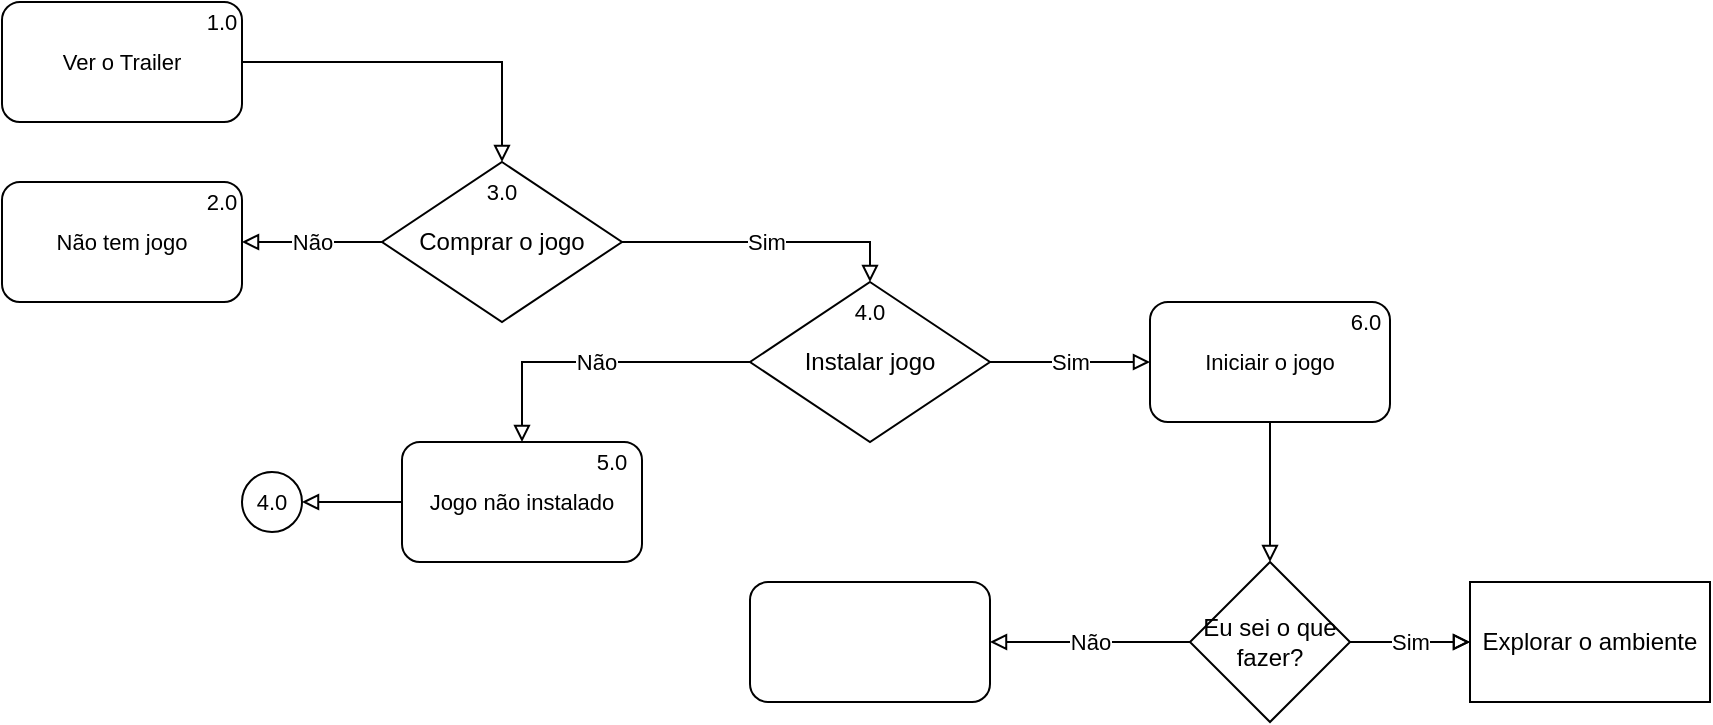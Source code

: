 <mxfile version="21.2.1" type="device">
  <diagram id="C5RBs43oDa-KdzZeNtuy" name="Page-1">
    <mxGraphModel dx="989" dy="582" grid="1" gridSize="10" guides="1" tooltips="1" connect="1" arrows="1" fold="1" page="1" pageScale="1" pageWidth="827" pageHeight="1169" math="0" shadow="0">
      <root>
        <mxCell id="WIyWlLk6GJQsqaUBKTNV-0" />
        <mxCell id="WIyWlLk6GJQsqaUBKTNV-1" parent="WIyWlLk6GJQsqaUBKTNV-0" />
        <mxCell id="10BISCggaVwLtJeOQboz-12" value="" style="edgeStyle=orthogonalEdgeStyle;rounded=0;orthogonalLoop=1;jettySize=auto;html=1;endArrow=block;endFill=0;exitX=1;exitY=0.5;exitDx=0;exitDy=0;" edge="1" parent="WIyWlLk6GJQsqaUBKTNV-1" source="10BISCggaVwLtJeOQboz-48" target="10BISCggaVwLtJeOQboz-11">
          <mxGeometry relative="1" as="geometry">
            <mxPoint x="140" y="50" as="sourcePoint" />
          </mxGeometry>
        </mxCell>
        <mxCell id="10BISCggaVwLtJeOQboz-14" value="Não" style="edgeStyle=orthogonalEdgeStyle;rounded=0;orthogonalLoop=1;jettySize=auto;html=1;endArrow=block;endFill=0;exitX=0;exitY=0.5;exitDx=0;exitDy=0;entryX=1;entryY=0.5;entryDx=0;entryDy=0;" edge="1" parent="WIyWlLk6GJQsqaUBKTNV-1" source="10BISCggaVwLtJeOQboz-11" target="10BISCggaVwLtJeOQboz-47">
          <mxGeometry relative="1" as="geometry">
            <mxPoint x="190" y="190.0" as="sourcePoint" />
          </mxGeometry>
        </mxCell>
        <mxCell id="10BISCggaVwLtJeOQboz-19" value="Sim" style="edgeStyle=orthogonalEdgeStyle;shape=connector;rounded=0;orthogonalLoop=1;jettySize=auto;html=1;labelBackgroundColor=default;strokeColor=default;fontFamily=Helvetica;fontSize=11;fontColor=default;endArrow=block;endFill=0;entryX=0.5;entryY=0;entryDx=0;entryDy=0;" edge="1" parent="WIyWlLk6GJQsqaUBKTNV-1" source="10BISCggaVwLtJeOQboz-11" target="10BISCggaVwLtJeOQboz-18">
          <mxGeometry relative="1" as="geometry" />
        </mxCell>
        <mxCell id="10BISCggaVwLtJeOQboz-11" value="Comprar o jogo" style="rhombus;whiteSpace=wrap;html=1;rounded=0;" vertex="1" parent="WIyWlLk6GJQsqaUBKTNV-1">
          <mxGeometry x="210" y="100" width="120" height="80" as="geometry" />
        </mxCell>
        <mxCell id="10BISCggaVwLtJeOQboz-20" value="Não" style="edgeStyle=orthogonalEdgeStyle;shape=connector;rounded=0;orthogonalLoop=1;jettySize=auto;html=1;labelBackgroundColor=default;strokeColor=default;fontFamily=Helvetica;fontSize=11;fontColor=default;endArrow=block;endFill=0;entryX=0.5;entryY=0;entryDx=0;entryDy=0;" edge="1" parent="WIyWlLk6GJQsqaUBKTNV-1" source="10BISCggaVwLtJeOQboz-18" target="10BISCggaVwLtJeOQboz-46">
          <mxGeometry relative="1" as="geometry">
            <mxPoint x="330" y="200" as="targetPoint" />
          </mxGeometry>
        </mxCell>
        <mxCell id="10BISCggaVwLtJeOQboz-23" value="Sim" style="edgeStyle=orthogonalEdgeStyle;shape=connector;rounded=0;orthogonalLoop=1;jettySize=auto;html=1;labelBackgroundColor=default;strokeColor=default;fontFamily=Helvetica;fontSize=11;fontColor=default;endArrow=block;endFill=0;" edge="1" parent="WIyWlLk6GJQsqaUBKTNV-1" source="10BISCggaVwLtJeOQboz-18" target="10BISCggaVwLtJeOQboz-45">
          <mxGeometry relative="1" as="geometry" />
        </mxCell>
        <mxCell id="10BISCggaVwLtJeOQboz-18" value="Instalar jogo" style="rhombus;whiteSpace=wrap;html=1;rounded=0;" vertex="1" parent="WIyWlLk6GJQsqaUBKTNV-1">
          <mxGeometry x="394" y="160" width="120" height="80" as="geometry" />
        </mxCell>
        <mxCell id="10BISCggaVwLtJeOQboz-28" value="" style="edgeStyle=orthogonalEdgeStyle;shape=connector;rounded=0;orthogonalLoop=1;jettySize=auto;html=1;labelBackgroundColor=default;strokeColor=default;fontFamily=Helvetica;fontSize=11;fontColor=default;endArrow=block;endFill=0;exitX=0;exitY=0.5;exitDx=0;exitDy=0;" edge="1" parent="WIyWlLk6GJQsqaUBKTNV-1" source="10BISCggaVwLtJeOQboz-46" target="10BISCggaVwLtJeOQboz-27">
          <mxGeometry relative="1" as="geometry" />
        </mxCell>
        <mxCell id="10BISCggaVwLtJeOQboz-25" value="" style="edgeStyle=orthogonalEdgeStyle;shape=connector;rounded=0;orthogonalLoop=1;jettySize=auto;html=1;labelBackgroundColor=default;strokeColor=default;fontFamily=Helvetica;fontSize=11;fontColor=default;endArrow=block;endFill=0;exitX=0.5;exitY=1;exitDx=0;exitDy=0;" edge="1" parent="WIyWlLk6GJQsqaUBKTNV-1" source="10BISCggaVwLtJeOQboz-45" target="10BISCggaVwLtJeOQboz-24">
          <mxGeometry relative="1" as="geometry" />
        </mxCell>
        <mxCell id="10BISCggaVwLtJeOQboz-37" value="Não" style="edgeStyle=orthogonalEdgeStyle;shape=connector;rounded=0;orthogonalLoop=1;jettySize=auto;html=1;labelBackgroundColor=default;strokeColor=default;fontFamily=Helvetica;fontSize=11;fontColor=default;endArrow=block;endFill=0;entryX=1;entryY=0.5;entryDx=0;entryDy=0;" edge="1" parent="WIyWlLk6GJQsqaUBKTNV-1" source="10BISCggaVwLtJeOQboz-24" target="10BISCggaVwLtJeOQboz-44">
          <mxGeometry relative="1" as="geometry">
            <mxPoint x="534" y="340.0" as="targetPoint" />
          </mxGeometry>
        </mxCell>
        <mxCell id="10BISCggaVwLtJeOQboz-41" value="" style="edgeStyle=orthogonalEdgeStyle;shape=connector;rounded=0;orthogonalLoop=1;jettySize=auto;html=1;labelBackgroundColor=default;strokeColor=default;fontFamily=Helvetica;fontSize=11;fontColor=default;endArrow=block;endFill=0;" edge="1" parent="WIyWlLk6GJQsqaUBKTNV-1" source="10BISCggaVwLtJeOQboz-24" target="10BISCggaVwLtJeOQboz-40">
          <mxGeometry relative="1" as="geometry" />
        </mxCell>
        <mxCell id="10BISCggaVwLtJeOQboz-42" value="Sim" style="edgeStyle=orthogonalEdgeStyle;shape=connector;rounded=0;orthogonalLoop=1;jettySize=auto;html=1;labelBackgroundColor=default;strokeColor=default;fontFamily=Helvetica;fontSize=11;fontColor=default;endArrow=block;endFill=0;" edge="1" parent="WIyWlLk6GJQsqaUBKTNV-1" source="10BISCggaVwLtJeOQboz-24" target="10BISCggaVwLtJeOQboz-40">
          <mxGeometry relative="1" as="geometry" />
        </mxCell>
        <mxCell id="10BISCggaVwLtJeOQboz-24" value="Eu sei o que fazer?" style="rhombus;whiteSpace=wrap;html=1;rounded=0;" vertex="1" parent="WIyWlLk6GJQsqaUBKTNV-1">
          <mxGeometry x="614" y="300" width="80" height="80" as="geometry" />
        </mxCell>
        <mxCell id="10BISCggaVwLtJeOQboz-27" value="4.0" style="ellipse;whiteSpace=wrap;html=1;fontSize=11;rounded=0;" vertex="1" parent="WIyWlLk6GJQsqaUBKTNV-1">
          <mxGeometry x="140" y="255" width="30" height="30" as="geometry" />
        </mxCell>
        <mxCell id="10BISCggaVwLtJeOQboz-30" value="4.0" style="text;strokeColor=none;align=center;fillColor=none;html=1;verticalAlign=middle;whiteSpace=wrap;rounded=0;fontSize=11;fontFamily=Helvetica;fontColor=default;" vertex="1" parent="WIyWlLk6GJQsqaUBKTNV-1">
          <mxGeometry x="424" y="160" width="60" height="30" as="geometry" />
        </mxCell>
        <mxCell id="10BISCggaVwLtJeOQboz-31" value="3.0" style="text;strokeColor=none;align=center;fillColor=none;html=1;verticalAlign=middle;whiteSpace=wrap;rounded=0;fontSize=11;fontFamily=Helvetica;fontColor=default;" vertex="1" parent="WIyWlLk6GJQsqaUBKTNV-1">
          <mxGeometry x="260" y="110" width="20" height="10" as="geometry" />
        </mxCell>
        <mxCell id="10BISCggaVwLtJeOQboz-40" value="Explorar o ambiente" style="whiteSpace=wrap;html=1;rounded=0;" vertex="1" parent="WIyWlLk6GJQsqaUBKTNV-1">
          <mxGeometry x="754" y="310" width="120" height="60" as="geometry" />
        </mxCell>
        <mxCell id="10BISCggaVwLtJeOQboz-44" value="" style="rounded=1;whiteSpace=wrap;html=1;fontFamily=Helvetica;fontSize=11;fontColor=default;" vertex="1" parent="WIyWlLk6GJQsqaUBKTNV-1">
          <mxGeometry x="394" y="310" width="120" height="60" as="geometry" />
        </mxCell>
        <mxCell id="10BISCggaVwLtJeOQboz-45" value="Iniciair o jogo" style="rounded=1;whiteSpace=wrap;html=1;strokeColor=default;fontFamily=Helvetica;fontSize=11;fontColor=default;fillColor=default;" vertex="1" parent="WIyWlLk6GJQsqaUBKTNV-1">
          <mxGeometry x="594" y="170" width="120" height="60" as="geometry" />
        </mxCell>
        <mxCell id="10BISCggaVwLtJeOQboz-35" value="6.0" style="text;strokeColor=none;align=center;fillColor=none;html=1;verticalAlign=middle;whiteSpace=wrap;rounded=0;fontSize=11;fontFamily=Helvetica;fontColor=default;" vertex="1" parent="WIyWlLk6GJQsqaUBKTNV-1">
          <mxGeometry x="690" y="170" width="24" height="20" as="geometry" />
        </mxCell>
        <mxCell id="10BISCggaVwLtJeOQboz-46" value="Jogo não instalado" style="rounded=1;whiteSpace=wrap;html=1;fontFamily=Helvetica;fontSize=11;fontColor=default;" vertex="1" parent="WIyWlLk6GJQsqaUBKTNV-1">
          <mxGeometry x="220" y="240" width="120" height="60" as="geometry" />
        </mxCell>
        <mxCell id="10BISCggaVwLtJeOQboz-34" value="5.0" style="text;strokeColor=none;align=center;fillColor=none;html=1;verticalAlign=middle;whiteSpace=wrap;rounded=0;fontSize=11;fontFamily=Helvetica;fontColor=default;" vertex="1" parent="WIyWlLk6GJQsqaUBKTNV-1">
          <mxGeometry x="310" y="240" width="30" height="20" as="geometry" />
        </mxCell>
        <mxCell id="10BISCggaVwLtJeOQboz-47" value="Não tem jogo" style="rounded=1;whiteSpace=wrap;html=1;fontFamily=Helvetica;fontSize=11;fontColor=default;" vertex="1" parent="WIyWlLk6GJQsqaUBKTNV-1">
          <mxGeometry x="20" y="110" width="120" height="60" as="geometry" />
        </mxCell>
        <mxCell id="10BISCggaVwLtJeOQboz-33" value="2.0" style="text;strokeColor=none;align=center;fillColor=none;html=1;verticalAlign=middle;whiteSpace=wrap;rounded=0;fontSize=11;fontFamily=Helvetica;fontColor=default;" vertex="1" parent="WIyWlLk6GJQsqaUBKTNV-1">
          <mxGeometry x="120" y="110" width="20" height="20" as="geometry" />
        </mxCell>
        <mxCell id="10BISCggaVwLtJeOQboz-48" value="Ver o Trailer" style="rounded=1;whiteSpace=wrap;html=1;fontFamily=Helvetica;fontSize=11;fontColor=default;" vertex="1" parent="WIyWlLk6GJQsqaUBKTNV-1">
          <mxGeometry x="20" y="20" width="120" height="60" as="geometry" />
        </mxCell>
        <mxCell id="10BISCggaVwLtJeOQboz-32" value="1.0" style="text;strokeColor=none;align=center;fillColor=none;html=1;verticalAlign=middle;whiteSpace=wrap;rounded=0;fontSize=11;fontFamily=Helvetica;fontColor=default;" vertex="1" parent="WIyWlLk6GJQsqaUBKTNV-1">
          <mxGeometry x="120" y="20" width="20" height="20" as="geometry" />
        </mxCell>
      </root>
    </mxGraphModel>
  </diagram>
</mxfile>
